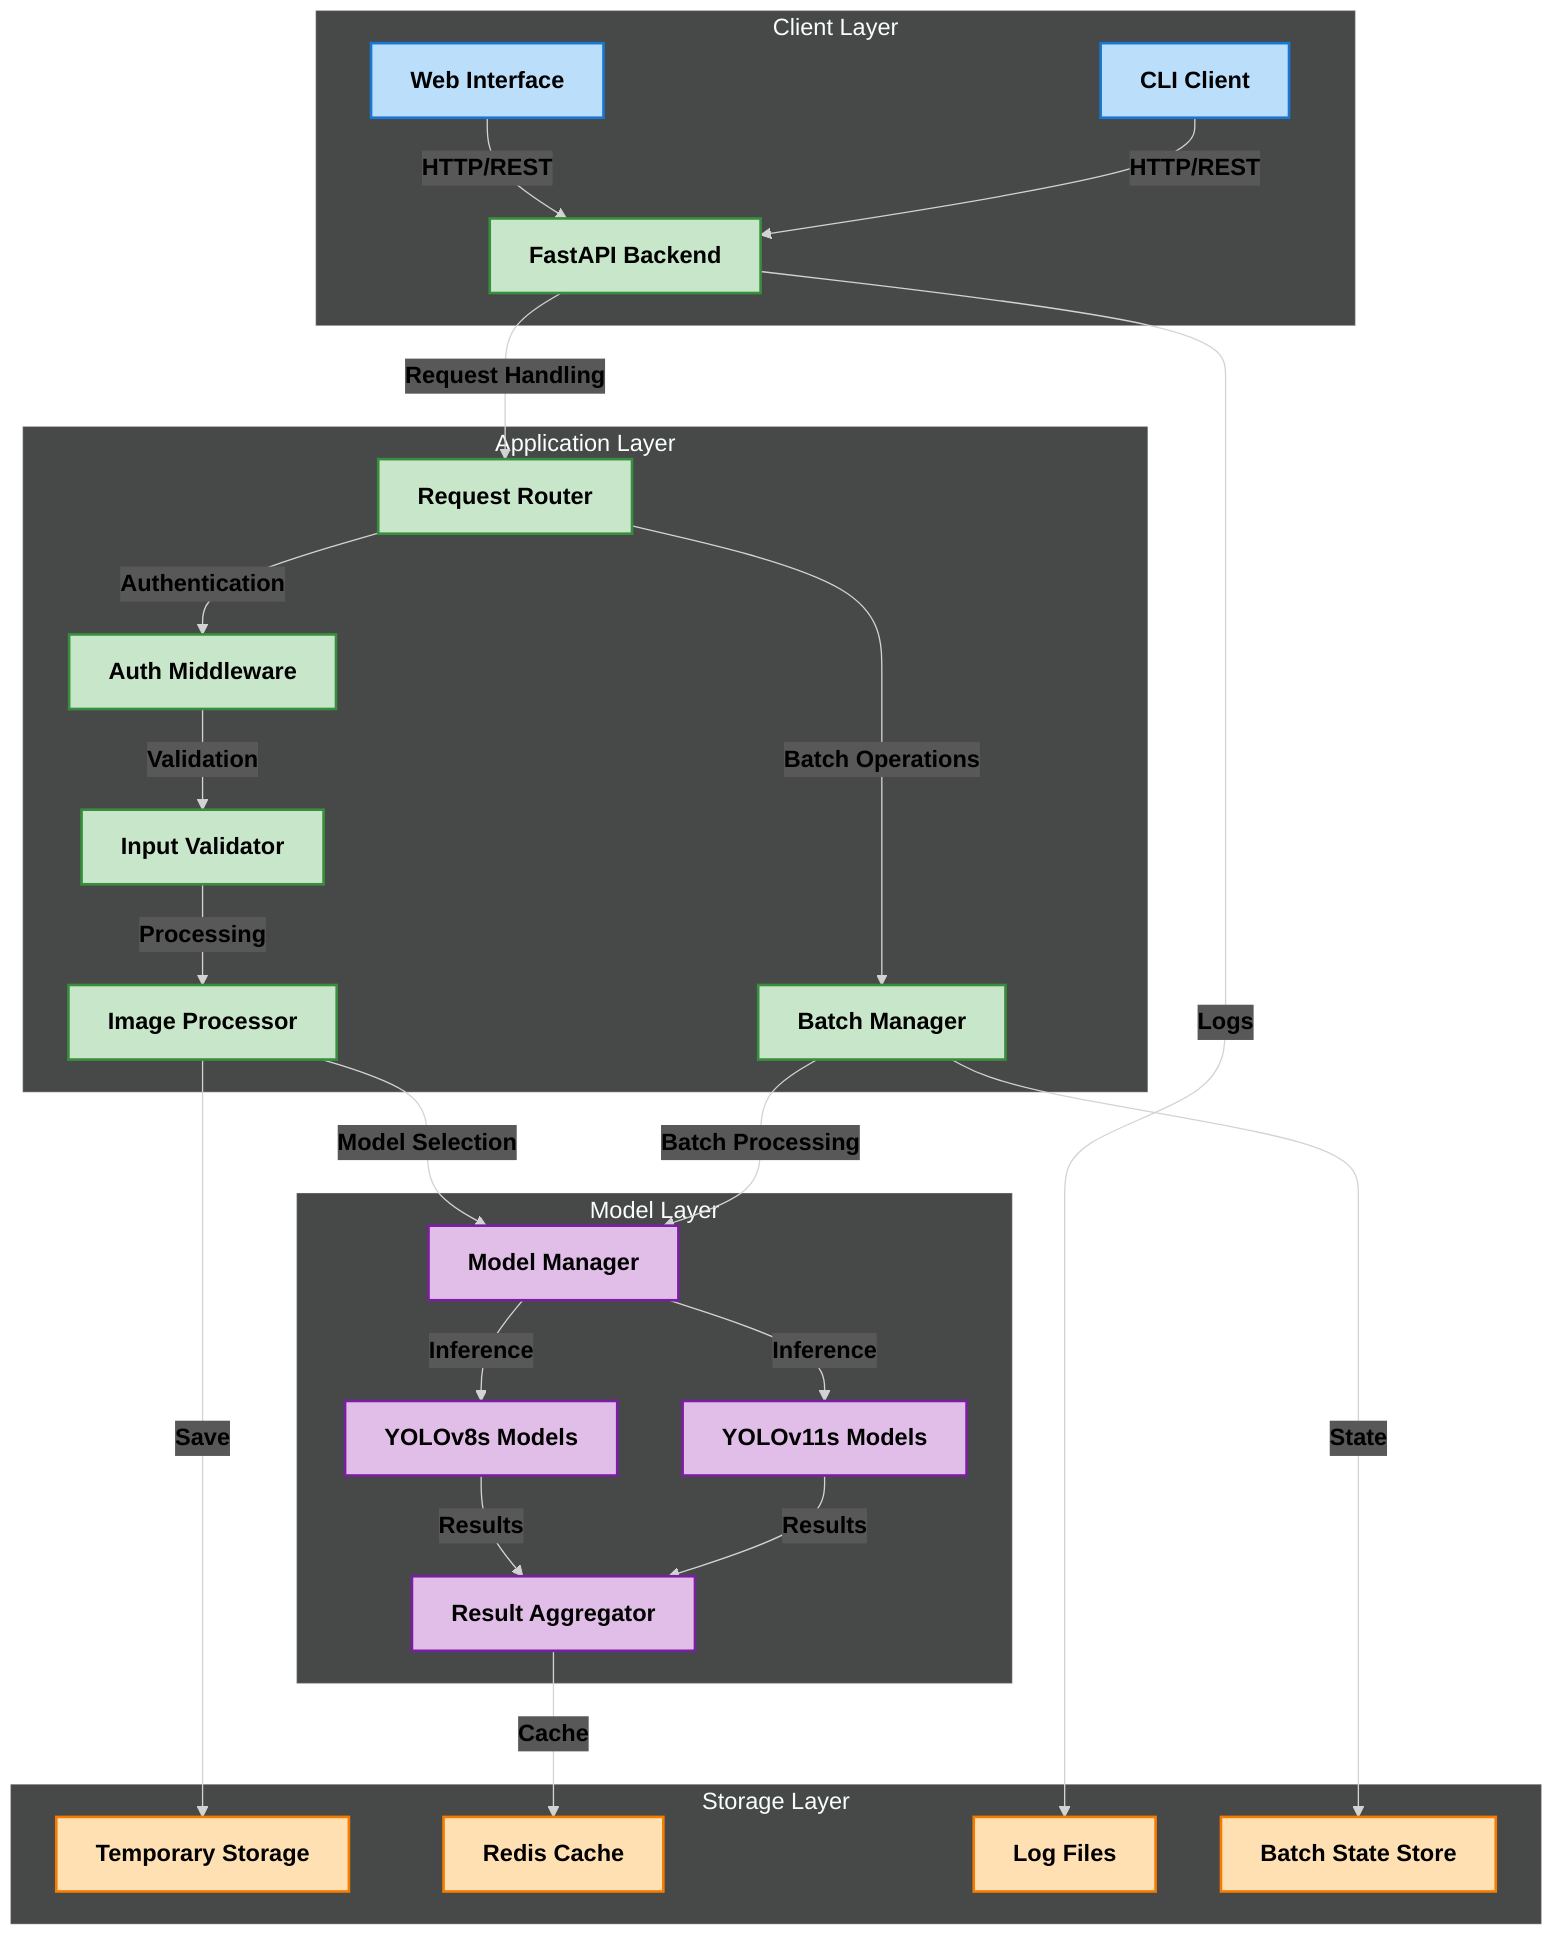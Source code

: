%%{init: {'theme': 'dark', 'themeVariables': { 'fontFamily': 'arial', 'fontSize': '18px', 'fontWeight': 'bold'}}}%%
graph TD
    subgraph "Client Layer"
        style A fill:#bbdefb,stroke:#1976d2,stroke-width:2px,color:#000000,font-weight:bold
        style Z fill:#bbdefb,stroke:#1976d2,stroke-width:2px,color:#000000,font-weight:bold
        A["Web Interface"] -->|"HTTP/REST"| B["FastAPI Backend"]
        Z["CLI Client"] -->|"HTTP/REST"| B
    end

    subgraph "Application Layer"
        style B fill:#c8e6c9,stroke:#388e3c,stroke-width:2px,color:#000000,font-weight:bold
        style C fill:#c8e6c9,stroke:#388e3c,stroke-width:2px,color:#000000,font-weight:bold
        style D fill:#c8e6c9,stroke:#388e3c,stroke-width:2px,color:#000000,font-weight:bold
        style E fill:#c8e6c9,stroke:#388e3c,stroke-width:2px,color:#000000,font-weight:bold
        style F fill:#c8e6c9,stroke:#388e3c,stroke-width:2px,color:#000000,font-weight:bold
        style X fill:#c8e6c9,stroke:#388e3c,stroke-width:2px,color:#000000,font-weight:bold
        B -->|"Request Handling"| C["Request Router"]
        C -->|"Authentication"| D["Auth Middleware"]
        D -->|"Validation"| E["Input Validator"]
        E -->|"Processing"| F["Image Processor"]
        C -->|"Batch Operations"| X["Batch Manager"]
    end

    subgraph "Model Layer"
        style G fill:#e1bee7,stroke:#7b1fa2,stroke-width:2px,color:#000000,font-weight:bold
        style H fill:#e1bee7,stroke:#7b1fa2,stroke-width:2px,color:#000000,font-weight:bold
        style I fill:#e1bee7,stroke:#7b1fa2,stroke-width:2px,color:#000000,font-weight:bold
        style J fill:#e1bee7,stroke:#7b1fa2,stroke-width:2px,color:#000000,font-weight:bold
        F -->|"Model Selection"| G["Model Manager"]
        G -->|"Inference"| H["YOLOv8s Models"]
        G -->|"Inference"| I["YOLOv11s Models"]
        H -->|"Results"| J["Result Aggregator"]
        I -->|"Results"| J
        X -->|"Batch Processing"| G
    end

    subgraph "Storage Layer" 
        style K fill:#ffe0b2,stroke:#f57c00,stroke-width:2px,color:#000000,font-weight:bold
        style L fill:#ffe0b2,stroke:#f57c00,stroke-width:2px,color:#000000,font-weight:bold
        style M fill:#ffe0b2,stroke:#f57c00,stroke-width:2px,color:#000000,font-weight:bold
        style N fill:#ffe0b2,stroke:#f57c00,stroke-width:2px,color:#000000,font-weight:bold
        F -->|"Save"| K["Temporary Storage"]
        J -->|"Cache"| L["Redis Cache"]
        B -->|"Logs"| M["Log Files"]
        X -->|"State"| N["Batch State Store"]
    end

    %% Style all edge labels
    linkStyle default color:#000000,font-weight:bold